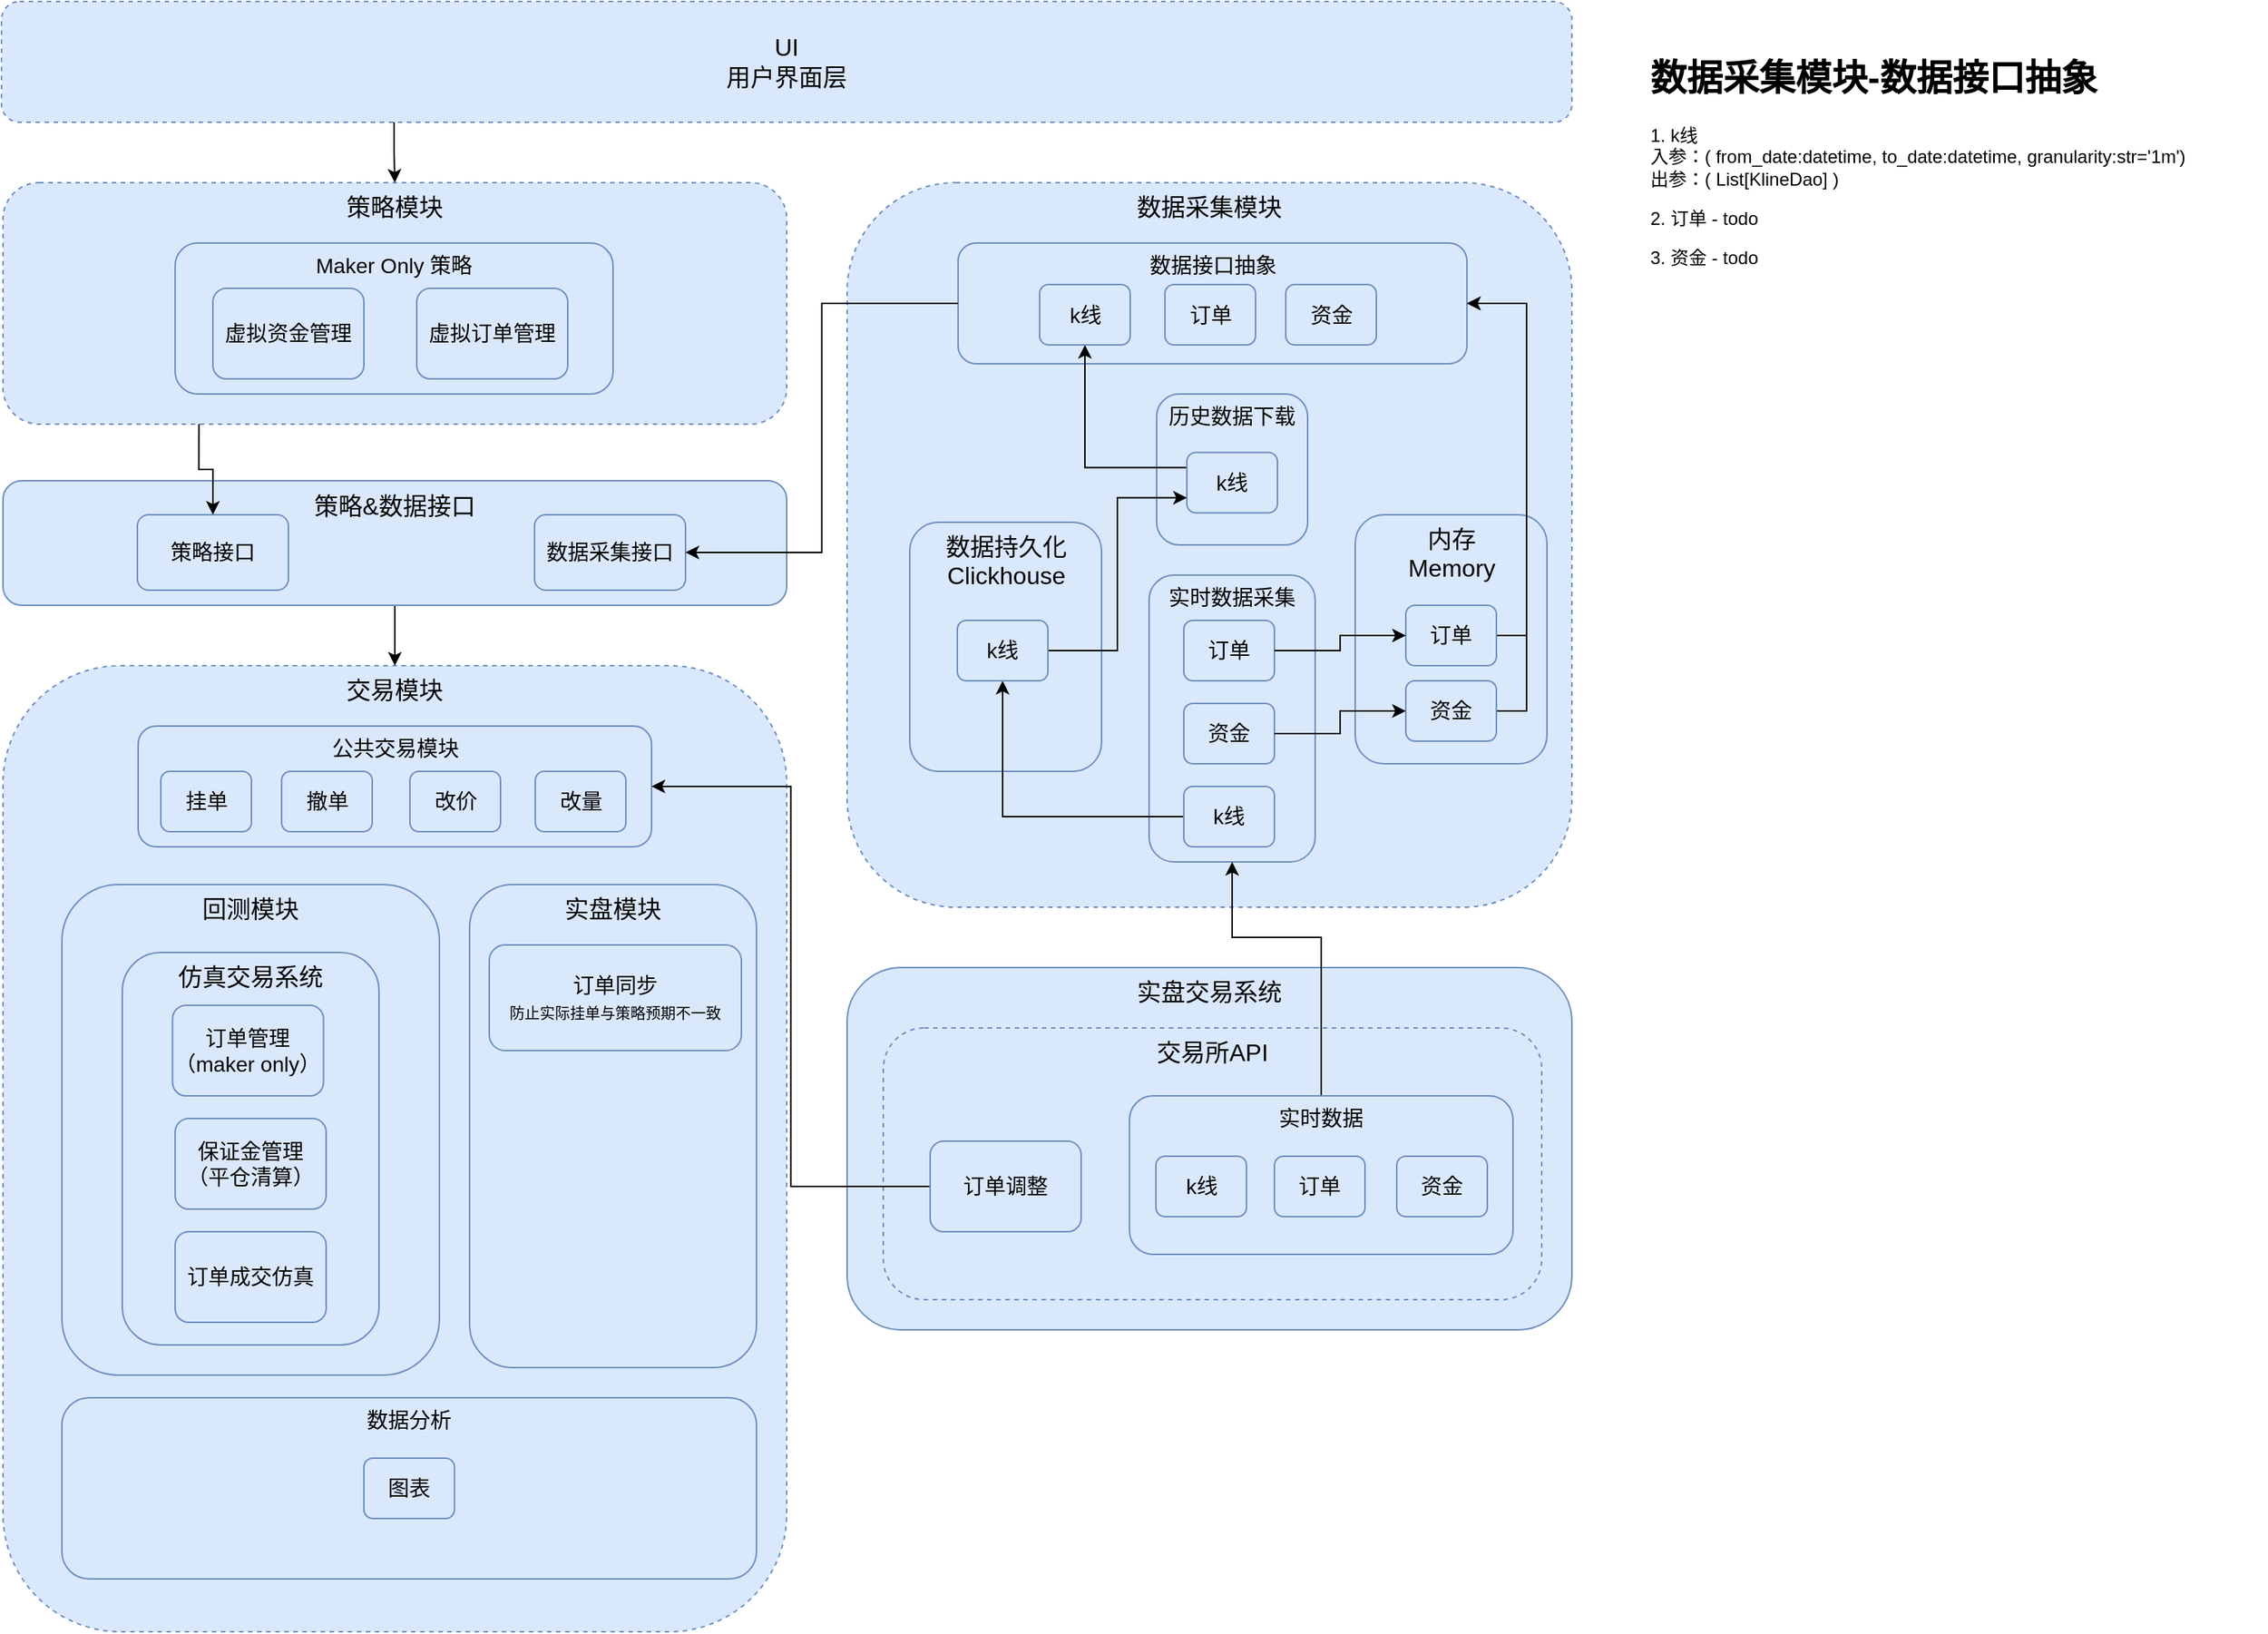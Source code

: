 <mxfile version="24.6.4" type="device">
  <diagram name="第 1 页" id="F4dAkYMisPp_Crrg1WQa">
    <mxGraphModel dx="1562" dy="909" grid="1" gridSize="10" guides="1" tooltips="1" connect="1" arrows="1" fold="1" page="1" pageScale="1" pageWidth="827" pageHeight="1169" math="0" shadow="0">
      <root>
        <mxCell id="0" />
        <mxCell id="1" parent="0" />
        <mxCell id="Utv8JqaEtYpSMMh2lk40-59" value="实盘交易系统" style="rounded=1;whiteSpace=wrap;html=1;fillColor=#dae8fc;strokeColor=#6c8ebf;fontColor=#000000;fontSize=16;fontFamily=Helvetica;verticalAlign=top;" parent="1" vertex="1">
          <mxGeometry x="600" y="640" width="480" height="240" as="geometry" />
        </mxCell>
        <mxCell id="Utv8JqaEtYpSMMh2lk40-52" value="交易模块" style="rounded=1;whiteSpace=wrap;html=1;fillColor=#dae8fc;strokeColor=#6c8ebf;fontColor=#000000;fontSize=16;fontFamily=Helvetica;verticalAlign=top;dashed=1;" parent="1" vertex="1">
          <mxGeometry x="41" y="440" width="519" height="640" as="geometry" />
        </mxCell>
        <mxCell id="Utv8JqaEtYpSMMh2lk40-8" value="实盘模块" style="rounded=1;whiteSpace=wrap;html=1;fillColor=#dae8fc;strokeColor=#6c8ebf;fontColor=#000000;fontSize=16;fontFamily=Helvetica;verticalAlign=top;" parent="1" vertex="1">
          <mxGeometry x="350" y="585" width="190" height="320" as="geometry" />
        </mxCell>
        <mxCell id="Utv8JqaEtYpSMMh2lk40-9" value="交易所API" style="rounded=1;whiteSpace=wrap;html=1;fillColor=#dae8fc;strokeColor=#6c8ebf;fontColor=#000000;fontSize=16;fontFamily=Helvetica;verticalAlign=top;dashed=1;" parent="1" vertex="1">
          <mxGeometry x="624" y="680" width="436" height="180" as="geometry" />
        </mxCell>
        <mxCell id="Utv8JqaEtYpSMMh2lk40-6" value="策略模块" style="rounded=1;whiteSpace=wrap;html=1;fillColor=#dae8fc;strokeColor=#6c8ebf;fontColor=#000000;fontSize=16;fontFamily=Helvetica;verticalAlign=top;dashed=1;" parent="1" vertex="1">
          <mxGeometry x="41" y="120" width="519" height="160" as="geometry" />
        </mxCell>
        <mxCell id="Utv8JqaEtYpSMMh2lk40-7" value="回测模块" style="rounded=1;whiteSpace=wrap;html=1;fillColor=#dae8fc;strokeColor=#6c8ebf;fontColor=#000000;fontSize=16;fontFamily=Helvetica;verticalAlign=top;" parent="1" vertex="1">
          <mxGeometry x="80" y="585" width="250" height="325" as="geometry" />
        </mxCell>
        <mxCell id="Utv8JqaEtYpSMMh2lk40-2" value="数据采集模块" style="rounded=1;whiteSpace=wrap;html=1;fillColor=#dae8fc;strokeColor=#6c8ebf;fontColor=#000000;fontSize=16;fontFamily=Helvetica;horizontal=1;verticalAlign=top;movable=1;resizable=1;rotatable=1;deletable=1;editable=1;locked=0;connectable=1;dashed=1;" parent="1" vertex="1">
          <mxGeometry x="600" y="120" width="480" height="480" as="geometry" />
        </mxCell>
        <mxCell id="Utv8JqaEtYpSMMh2lk40-110" style="edgeStyle=orthogonalEdgeStyle;rounded=0;orthogonalLoop=1;jettySize=auto;html=1;exitX=0.25;exitY=1;exitDx=0;exitDy=0;" parent="1" source="Utv8JqaEtYpSMMh2lk40-1" target="Utv8JqaEtYpSMMh2lk40-6" edge="1">
          <mxGeometry relative="1" as="geometry" />
        </mxCell>
        <mxCell id="Utv8JqaEtYpSMMh2lk40-1" value="&lt;font face=&quot;Helvetica&quot;&gt;UI&lt;/font&gt;&lt;div style=&quot;font-size: 16px;&quot;&gt;&lt;font face=&quot;Sy8tqLKlV03e3ipVPrkG&quot;&gt;用户界面层&lt;/font&gt;&lt;/div&gt;" style="rounded=1;whiteSpace=wrap;html=1;fillColor=#dae8fc;strokeColor=#6c8ebf;fontColor=#000000;fontSize=16;fontFamily=Helvetica;dashed=1;" parent="1" vertex="1">
          <mxGeometry x="40" width="1040" height="80" as="geometry" />
        </mxCell>
        <mxCell id="Utv8JqaEtYpSMMh2lk40-3" value="数据持久化&lt;div&gt;Clickhouse&lt;/div&gt;" style="rounded=1;whiteSpace=wrap;html=1;fontSize=16;fontFamily=Helvetica;fillColor=#dae8fc;strokeColor=#6c8ebf;verticalAlign=top;" parent="1" vertex="1">
          <mxGeometry x="641.5" y="345" width="127" height="165" as="geometry" />
        </mxCell>
        <mxCell id="Utv8JqaEtYpSMMh2lk40-4" value="实时数据采集" style="rounded=1;whiteSpace=wrap;html=1;fillColor=#dae8fc;strokeColor=#6c8ebf;fontColor=#000000;fontSize=14;fontFamily=Helvetica;movable=1;resizable=1;rotatable=1;deletable=1;editable=1;locked=0;connectable=1;verticalAlign=top;" parent="1" vertex="1">
          <mxGeometry x="800" y="380" width="110" height="190" as="geometry" />
        </mxCell>
        <mxCell id="Utv8JqaEtYpSMMh2lk40-5" value="历史数据下载" style="rounded=1;whiteSpace=wrap;html=1;fillColor=#dae8fc;strokeColor=#6c8ebf;fontColor=#000000;fontSize=14;fontFamily=Helvetica;movable=1;resizable=1;rotatable=1;deletable=1;editable=1;locked=0;connectable=1;verticalAlign=top;" parent="1" vertex="1">
          <mxGeometry x="805" y="260" width="100" height="100" as="geometry" />
        </mxCell>
        <mxCell id="Utv8JqaEtYpSMMh2lk40-25" value="数据接口抽象" style="rounded=1;whiteSpace=wrap;html=1;fillColor=#dae8fc;strokeColor=#6c8ebf;fontColor=#000000;fontSize=14;fontFamily=Helvetica;movable=1;resizable=1;rotatable=1;deletable=1;editable=1;locked=0;connectable=1;verticalAlign=top;" parent="1" vertex="1">
          <mxGeometry x="673.5" y="160" width="337" height="80" as="geometry" />
        </mxCell>
        <mxCell id="Utv8JqaEtYpSMMh2lk40-32" value="订单同步&lt;div&gt;&lt;font style=&quot;font-size: 10px;&quot;&gt;防止实际挂单与策略预期不一致&lt;/font&gt;&lt;/div&gt;" style="rounded=1;whiteSpace=wrap;html=1;fillColor=#dae8fc;strokeColor=#6c8ebf;fontColor=#000000;fontSize=14;fontFamily=Helvetica;" parent="1" vertex="1">
          <mxGeometry x="363" y="625" width="167" height="70" as="geometry" />
        </mxCell>
        <mxCell id="Utv8JqaEtYpSMMh2lk40-39" value="Maker Only&amp;nbsp;&lt;span style=&quot;background-color: initial;&quot;&gt;策略&lt;/span&gt;" style="rounded=1;whiteSpace=wrap;html=1;fillColor=#dae8fc;strokeColor=#6c8ebf;fontColor=#000000;fontSize=14;fontFamily=Helvetica;verticalAlign=top;" parent="1" vertex="1">
          <mxGeometry x="155" y="160" width="290" height="100" as="geometry" />
        </mxCell>
        <mxCell id="Utv8JqaEtYpSMMh2lk40-19" value="虚拟资金管理" style="rounded=1;whiteSpace=wrap;html=1;fillColor=#dae8fc;strokeColor=#6c8ebf;fontColor=#000000;fontSize=14;fontFamily=Helvetica;" parent="1" vertex="1">
          <mxGeometry x="180" y="190" width="100" height="60" as="geometry" />
        </mxCell>
        <mxCell id="Utv8JqaEtYpSMMh2lk40-41" value="公共交易模块" style="rounded=1;whiteSpace=wrap;html=1;fillColor=#dae8fc;strokeColor=#6c8ebf;fontColor=#000000;fontSize=14;fontFamily=Helvetica;verticalAlign=top;" parent="1" vertex="1">
          <mxGeometry x="130.5" y="480" width="340" height="80" as="geometry" />
        </mxCell>
        <mxCell id="Utv8JqaEtYpSMMh2lk40-42" value="挂单" style="rounded=1;whiteSpace=wrap;html=1;fillColor=#dae8fc;strokeColor=#6c8ebf;fontColor=#000000;fontSize=14;fontFamily=Helvetica;" parent="1" vertex="1">
          <mxGeometry x="145.5" y="510" width="60" height="40" as="geometry" />
        </mxCell>
        <mxCell id="Utv8JqaEtYpSMMh2lk40-43" value="撤单" style="rounded=1;whiteSpace=wrap;html=1;fillColor=#dae8fc;strokeColor=#6c8ebf;fontColor=#000000;fontSize=14;fontFamily=Helvetica;" parent="1" vertex="1">
          <mxGeometry x="225.5" y="510" width="60" height="40" as="geometry" />
        </mxCell>
        <mxCell id="Utv8JqaEtYpSMMh2lk40-44" value="改价" style="rounded=1;whiteSpace=wrap;html=1;fillColor=#dae8fc;strokeColor=#6c8ebf;fontColor=#000000;fontSize=14;fontFamily=Helvetica;" parent="1" vertex="1">
          <mxGeometry x="310.5" y="510" width="60" height="40" as="geometry" />
        </mxCell>
        <mxCell id="Utv8JqaEtYpSMMh2lk40-109" style="edgeStyle=orthogonalEdgeStyle;rounded=0;orthogonalLoop=1;jettySize=auto;html=1;exitX=0;exitY=0.5;exitDx=0;exitDy=0;entryX=1;entryY=0.5;entryDx=0;entryDy=0;" parent="1" source="Utv8JqaEtYpSMMh2lk40-47" target="Utv8JqaEtYpSMMh2lk40-41" edge="1">
          <mxGeometry relative="1" as="geometry" />
        </mxCell>
        <mxCell id="Utv8JqaEtYpSMMh2lk40-47" value="订单调整" style="rounded=1;whiteSpace=wrap;html=1;fillColor=#dae8fc;strokeColor=#6c8ebf;fontColor=#000000;fontSize=14;fontFamily=Helvetica;" parent="1" vertex="1">
          <mxGeometry x="655" y="755" width="100" height="60" as="geometry" />
        </mxCell>
        <mxCell id="Utv8JqaEtYpSMMh2lk40-60" value="仿真交易系统" style="rounded=1;whiteSpace=wrap;html=1;fillColor=#dae8fc;strokeColor=#6c8ebf;fontColor=#000000;fontSize=16;fontFamily=Helvetica;verticalAlign=top;" parent="1" vertex="1">
          <mxGeometry x="120" y="630" width="170" height="260" as="geometry" />
        </mxCell>
        <mxCell id="Utv8JqaEtYpSMMh2lk40-62" value="虚拟订单管理" style="rounded=1;whiteSpace=wrap;html=1;fillColor=#dae8fc;strokeColor=#6c8ebf;fontColor=#000000;fontSize=14;fontFamily=Helvetica;" parent="1" vertex="1">
          <mxGeometry x="315" y="190" width="100" height="60" as="geometry" />
        </mxCell>
        <mxCell id="Utv8JqaEtYpSMMh2lk40-107" style="edgeStyle=orthogonalEdgeStyle;rounded=0;orthogonalLoop=1;jettySize=auto;html=1;exitX=0.5;exitY=1;exitDx=0;exitDy=0;" parent="1" source="Utv8JqaEtYpSMMh2lk40-70" target="Utv8JqaEtYpSMMh2lk40-52" edge="1">
          <mxGeometry relative="1" as="geometry" />
        </mxCell>
        <mxCell id="Utv8JqaEtYpSMMh2lk40-70" value="策略&amp;amp;数据接口" style="rounded=1;whiteSpace=wrap;html=1;fillColor=#dae8fc;strokeColor=#6c8ebf;fontColor=#000000;fontSize=16;fontFamily=Helvetica;verticalAlign=top;" parent="1" vertex="1">
          <mxGeometry x="41" y="317.5" width="519" height="82.5" as="geometry" />
        </mxCell>
        <mxCell id="Utv8JqaEtYpSMMh2lk40-54" value="策略接口" style="rounded=1;whiteSpace=wrap;html=1;fillColor=#dae8fc;strokeColor=#6c8ebf;fontColor=#000000;fontSize=14;fontFamily=Helvetica;" parent="1" vertex="1">
          <mxGeometry x="130" y="340" width="100" height="50" as="geometry" />
        </mxCell>
        <mxCell id="Utv8JqaEtYpSMMh2lk40-61" value="数据采集接口" style="rounded=1;whiteSpace=wrap;html=1;fillColor=#dae8fc;strokeColor=#6c8ebf;fontColor=#000000;fontSize=14;fontFamily=Helvetica;" parent="1" vertex="1">
          <mxGeometry x="393" y="340" width="100" height="50" as="geometry" />
        </mxCell>
        <mxCell id="Utv8JqaEtYpSMMh2lk40-67" style="edgeStyle=orthogonalEdgeStyle;rounded=0;orthogonalLoop=1;jettySize=auto;html=1;exitX=0.25;exitY=1;exitDx=0;exitDy=0;entryX=0.5;entryY=0;entryDx=0;entryDy=0;" parent="1" source="Utv8JqaEtYpSMMh2lk40-6" target="Utv8JqaEtYpSMMh2lk40-54" edge="1">
          <mxGeometry relative="1" as="geometry" />
        </mxCell>
        <mxCell id="Utv8JqaEtYpSMMh2lk40-66" style="edgeStyle=orthogonalEdgeStyle;rounded=0;orthogonalLoop=1;jettySize=auto;html=1;exitX=0;exitY=0.5;exitDx=0;exitDy=0;entryX=1;entryY=0.5;entryDx=0;entryDy=0;" parent="1" source="Utv8JqaEtYpSMMh2lk40-25" target="Utv8JqaEtYpSMMh2lk40-61" edge="1">
          <mxGeometry relative="1" as="geometry" />
        </mxCell>
        <mxCell id="Utv8JqaEtYpSMMh2lk40-79" value="改量" style="rounded=1;whiteSpace=wrap;html=1;fillColor=#dae8fc;strokeColor=#6c8ebf;fontColor=#000000;fontSize=14;fontFamily=Helvetica;" parent="1" vertex="1">
          <mxGeometry x="393.5" y="510" width="60" height="40" as="geometry" />
        </mxCell>
        <mxCell id="Utv8JqaEtYpSMMh2lk40-124" style="edgeStyle=orthogonalEdgeStyle;rounded=0;orthogonalLoop=1;jettySize=auto;html=1;exitX=0;exitY=0.5;exitDx=0;exitDy=0;entryX=0.5;entryY=1;entryDx=0;entryDy=0;" parent="1" source="Utv8JqaEtYpSMMh2lk40-80" target="Utv8JqaEtYpSMMh2lk40-115" edge="1">
          <mxGeometry relative="1" as="geometry" />
        </mxCell>
        <mxCell id="Utv8JqaEtYpSMMh2lk40-80" value="k线" style="rounded=1;whiteSpace=wrap;html=1;fillColor=#dae8fc;strokeColor=#6c8ebf;fontColor=#000000;fontSize=14;fontFamily=Helvetica;" parent="1" vertex="1">
          <mxGeometry x="823" y="520" width="60" height="40" as="geometry" />
        </mxCell>
        <mxCell id="Utv8JqaEtYpSMMh2lk40-81" value="订单" style="rounded=1;whiteSpace=wrap;html=1;fillColor=#dae8fc;strokeColor=#6c8ebf;fontColor=#000000;fontSize=14;fontFamily=Helvetica;" parent="1" vertex="1">
          <mxGeometry x="823" y="410" width="60" height="40" as="geometry" />
        </mxCell>
        <mxCell id="Utv8JqaEtYpSMMh2lk40-129" style="edgeStyle=orthogonalEdgeStyle;rounded=0;orthogonalLoop=1;jettySize=auto;html=1;exitX=0;exitY=0.25;exitDx=0;exitDy=0;entryX=0.5;entryY=1;entryDx=0;entryDy=0;" parent="1" source="Utv8JqaEtYpSMMh2lk40-82" target="Utv8JqaEtYpSMMh2lk40-83" edge="1">
          <mxGeometry relative="1" as="geometry" />
        </mxCell>
        <mxCell id="Utv8JqaEtYpSMMh2lk40-82" value="k线" style="rounded=1;whiteSpace=wrap;html=1;fillColor=#dae8fc;strokeColor=#6c8ebf;fontColor=#000000;fontSize=14;fontFamily=Helvetica;" parent="1" vertex="1">
          <mxGeometry x="825" y="298.75" width="60" height="40" as="geometry" />
        </mxCell>
        <mxCell id="Utv8JqaEtYpSMMh2lk40-83" value="k线" style="rounded=1;whiteSpace=wrap;html=1;fillColor=#dae8fc;strokeColor=#6c8ebf;fontColor=#000000;fontSize=14;fontFamily=Helvetica;" parent="1" vertex="1">
          <mxGeometry x="727.5" y="187.5" width="60" height="40" as="geometry" />
        </mxCell>
        <mxCell id="Utv8JqaEtYpSMMh2lk40-84" value="订单" style="rounded=1;whiteSpace=wrap;html=1;fillColor=#dae8fc;strokeColor=#6c8ebf;fontColor=#000000;fontSize=14;fontFamily=Helvetica;" parent="1" vertex="1">
          <mxGeometry x="810.5" y="187.5" width="60" height="40" as="geometry" />
        </mxCell>
        <mxCell id="Utv8JqaEtYpSMMh2lk40-131" style="edgeStyle=orthogonalEdgeStyle;rounded=0;orthogonalLoop=1;jettySize=auto;html=1;exitX=0.5;exitY=0;exitDx=0;exitDy=0;entryX=0.5;entryY=1;entryDx=0;entryDy=0;" parent="1" source="Utv8JqaEtYpSMMh2lk40-85" target="Utv8JqaEtYpSMMh2lk40-4" edge="1">
          <mxGeometry relative="1" as="geometry">
            <Array as="points">
              <mxPoint x="914" y="620" />
              <mxPoint x="855" y="620" />
            </Array>
          </mxGeometry>
        </mxCell>
        <mxCell id="Utv8JqaEtYpSMMh2lk40-85" value="实时数据" style="rounded=1;whiteSpace=wrap;html=1;fillColor=#dae8fc;strokeColor=#6c8ebf;fontColor=#000000;fontSize=14;fontFamily=Helvetica;verticalAlign=top;" parent="1" vertex="1">
          <mxGeometry x="787" y="725" width="254" height="105" as="geometry" />
        </mxCell>
        <mxCell id="Utv8JqaEtYpSMMh2lk40-88" value="资金" style="rounded=1;whiteSpace=wrap;html=1;fillColor=#dae8fc;strokeColor=#6c8ebf;fontColor=#000000;fontSize=14;fontFamily=Helvetica;" parent="1" vertex="1">
          <mxGeometry x="823" y="465" width="60" height="40" as="geometry" />
        </mxCell>
        <mxCell id="Utv8JqaEtYpSMMh2lk40-89" value="资金" style="rounded=1;whiteSpace=wrap;html=1;fillColor=#dae8fc;strokeColor=#6c8ebf;fontColor=#000000;fontSize=14;fontFamily=Helvetica;" parent="1" vertex="1">
          <mxGeometry x="890.5" y="187.5" width="60" height="40" as="geometry" />
        </mxCell>
        <mxCell id="Utv8JqaEtYpSMMh2lk40-90" value="k线" style="rounded=1;whiteSpace=wrap;html=1;fillColor=#dae8fc;strokeColor=#6c8ebf;fontColor=#000000;fontSize=14;fontFamily=Helvetica;" parent="1" vertex="1">
          <mxGeometry x="804.5" y="765" width="60" height="40" as="geometry" />
        </mxCell>
        <mxCell id="Utv8JqaEtYpSMMh2lk40-91" value="订单" style="rounded=1;whiteSpace=wrap;html=1;fillColor=#dae8fc;strokeColor=#6c8ebf;fontColor=#000000;fontSize=14;fontFamily=Helvetica;" parent="1" vertex="1">
          <mxGeometry x="883" y="765" width="60" height="40" as="geometry" />
        </mxCell>
        <mxCell id="Utv8JqaEtYpSMMh2lk40-92" value="资金" style="rounded=1;whiteSpace=wrap;html=1;fillColor=#dae8fc;strokeColor=#6c8ebf;fontColor=#000000;fontSize=14;fontFamily=Helvetica;" parent="1" vertex="1">
          <mxGeometry x="964" y="765" width="60" height="40" as="geometry" />
        </mxCell>
        <mxCell id="Utv8JqaEtYpSMMh2lk40-105" value="数据分析" style="rounded=1;whiteSpace=wrap;html=1;fillColor=#dae8fc;strokeColor=#6c8ebf;fontColor=#000000;fontSize=14;fontFamily=Helvetica;verticalAlign=top;" parent="1" vertex="1">
          <mxGeometry x="80" y="925" width="460" height="120" as="geometry" />
        </mxCell>
        <mxCell id="Utv8JqaEtYpSMMh2lk40-106" value="图表" style="rounded=1;whiteSpace=wrap;html=1;fillColor=#dae8fc;strokeColor=#6c8ebf;fontColor=#000000;fontSize=14;fontFamily=Helvetica;" parent="1" vertex="1">
          <mxGeometry x="280" y="965" width="60" height="40" as="geometry" />
        </mxCell>
        <mxCell id="Utv8JqaEtYpSMMh2lk40-111" value="内存&lt;div&gt;Memory&lt;/div&gt;" style="rounded=1;whiteSpace=wrap;html=1;fontSize=16;fontFamily=Helvetica;fillColor=#dae8fc;strokeColor=#6c8ebf;verticalAlign=top;" parent="1" vertex="1">
          <mxGeometry x="936.5" y="340" width="127" height="165" as="geometry" />
        </mxCell>
        <mxCell id="Utv8JqaEtYpSMMh2lk40-127" style="edgeStyle=orthogonalEdgeStyle;rounded=0;orthogonalLoop=1;jettySize=auto;html=1;exitX=1;exitY=0.5;exitDx=0;exitDy=0;entryX=1;entryY=0.5;entryDx=0;entryDy=0;" parent="1" source="Utv8JqaEtYpSMMh2lk40-112" target="Utv8JqaEtYpSMMh2lk40-25" edge="1">
          <mxGeometry relative="1" as="geometry" />
        </mxCell>
        <mxCell id="Utv8JqaEtYpSMMh2lk40-112" value="订单" style="rounded=1;whiteSpace=wrap;html=1;fillColor=#dae8fc;strokeColor=#6c8ebf;fontColor=#000000;fontSize=14;fontFamily=Helvetica;" parent="1" vertex="1">
          <mxGeometry x="970" y="400" width="60" height="40" as="geometry" />
        </mxCell>
        <mxCell id="Utv8JqaEtYpSMMh2lk40-128" style="edgeStyle=orthogonalEdgeStyle;rounded=0;orthogonalLoop=1;jettySize=auto;html=1;entryX=1;entryY=0.5;entryDx=0;entryDy=0;exitX=1;exitY=0.5;exitDx=0;exitDy=0;" parent="1" source="Utv8JqaEtYpSMMh2lk40-113" target="Utv8JqaEtYpSMMh2lk40-25" edge="1">
          <mxGeometry relative="1" as="geometry" />
        </mxCell>
        <mxCell id="Utv8JqaEtYpSMMh2lk40-113" value="资金" style="rounded=1;whiteSpace=wrap;html=1;fillColor=#dae8fc;strokeColor=#6c8ebf;fontColor=#000000;fontSize=14;fontFamily=Helvetica;" parent="1" vertex="1">
          <mxGeometry x="970" y="450" width="60" height="40" as="geometry" />
        </mxCell>
        <mxCell id="Utv8JqaEtYpSMMh2lk40-125" style="edgeStyle=orthogonalEdgeStyle;rounded=0;orthogonalLoop=1;jettySize=auto;html=1;exitX=1;exitY=0.5;exitDx=0;exitDy=0;entryX=0;entryY=0.75;entryDx=0;entryDy=0;" parent="1" source="Utv8JqaEtYpSMMh2lk40-115" target="Utv8JqaEtYpSMMh2lk40-82" edge="1">
          <mxGeometry relative="1" as="geometry" />
        </mxCell>
        <mxCell id="Utv8JqaEtYpSMMh2lk40-115" value="k线" style="rounded=1;whiteSpace=wrap;html=1;fillColor=#dae8fc;strokeColor=#6c8ebf;fontColor=#000000;fontSize=14;fontFamily=Helvetica;" parent="1" vertex="1">
          <mxGeometry x="673" y="410" width="60" height="40" as="geometry" />
        </mxCell>
        <mxCell id="Utv8JqaEtYpSMMh2lk40-120" style="edgeStyle=orthogonalEdgeStyle;rounded=0;orthogonalLoop=1;jettySize=auto;html=1;entryX=0;entryY=0.5;entryDx=0;entryDy=0;" parent="1" source="Utv8JqaEtYpSMMh2lk40-81" target="Utv8JqaEtYpSMMh2lk40-112" edge="1">
          <mxGeometry relative="1" as="geometry" />
        </mxCell>
        <mxCell id="Utv8JqaEtYpSMMh2lk40-121" style="edgeStyle=orthogonalEdgeStyle;rounded=0;orthogonalLoop=1;jettySize=auto;html=1;entryX=0;entryY=0.5;entryDx=0;entryDy=0;" parent="1" source="Utv8JqaEtYpSMMh2lk40-88" target="Utv8JqaEtYpSMMh2lk40-113" edge="1">
          <mxGeometry relative="1" as="geometry" />
        </mxCell>
        <mxCell id="Utv8JqaEtYpSMMh2lk40-132" value="订单管理（maker only）" style="rounded=1;whiteSpace=wrap;html=1;fillColor=#dae8fc;strokeColor=#6c8ebf;fontColor=#000000;fontSize=14;fontFamily=Helvetica;" parent="1" vertex="1">
          <mxGeometry x="153.25" y="665" width="100" height="60" as="geometry" />
        </mxCell>
        <mxCell id="Utv8JqaEtYpSMMh2lk40-133" value="保证金管理&lt;div&gt;（平仓清算）&lt;/div&gt;" style="rounded=1;whiteSpace=wrap;html=1;fillColor=#dae8fc;strokeColor=#6c8ebf;fontColor=#000000;fontSize=14;fontFamily=Helvetica;" parent="1" vertex="1">
          <mxGeometry x="155" y="740" width="100" height="60" as="geometry" />
        </mxCell>
        <mxCell id="Utv8JqaEtYpSMMh2lk40-134" value="订单成交仿真" style="rounded=1;whiteSpace=wrap;html=1;fillColor=#dae8fc;strokeColor=#6c8ebf;fontColor=#000000;fontSize=14;fontFamily=Helvetica;" parent="1" vertex="1">
          <mxGeometry x="155" y="815" width="100" height="60" as="geometry" />
        </mxCell>
        <mxCell id="gfCPOhcdJ8noWJPsk6_X-1" value="&lt;h1 style=&quot;margin-top: 0px;&quot;&gt;数据采集模块-数据接口抽象&lt;/h1&gt;&lt;p&gt;1. k线&lt;br&gt;入参：( from_date:datetime, to_date:datetime, granularity:str=&#39;1m&#39;)&lt;br&gt;出参：( List[KlineDao] )&lt;/p&gt;&lt;p&gt;2. 订单 - todo&lt;/p&gt;&lt;p&gt;3. 资金 - todo&lt;/p&gt;" style="text;html=1;whiteSpace=wrap;overflow=hidden;rounded=0;" parent="1" vertex="1">
          <mxGeometry x="1130" y="30" width="410" height="520" as="geometry" />
        </mxCell>
      </root>
    </mxGraphModel>
  </diagram>
</mxfile>
